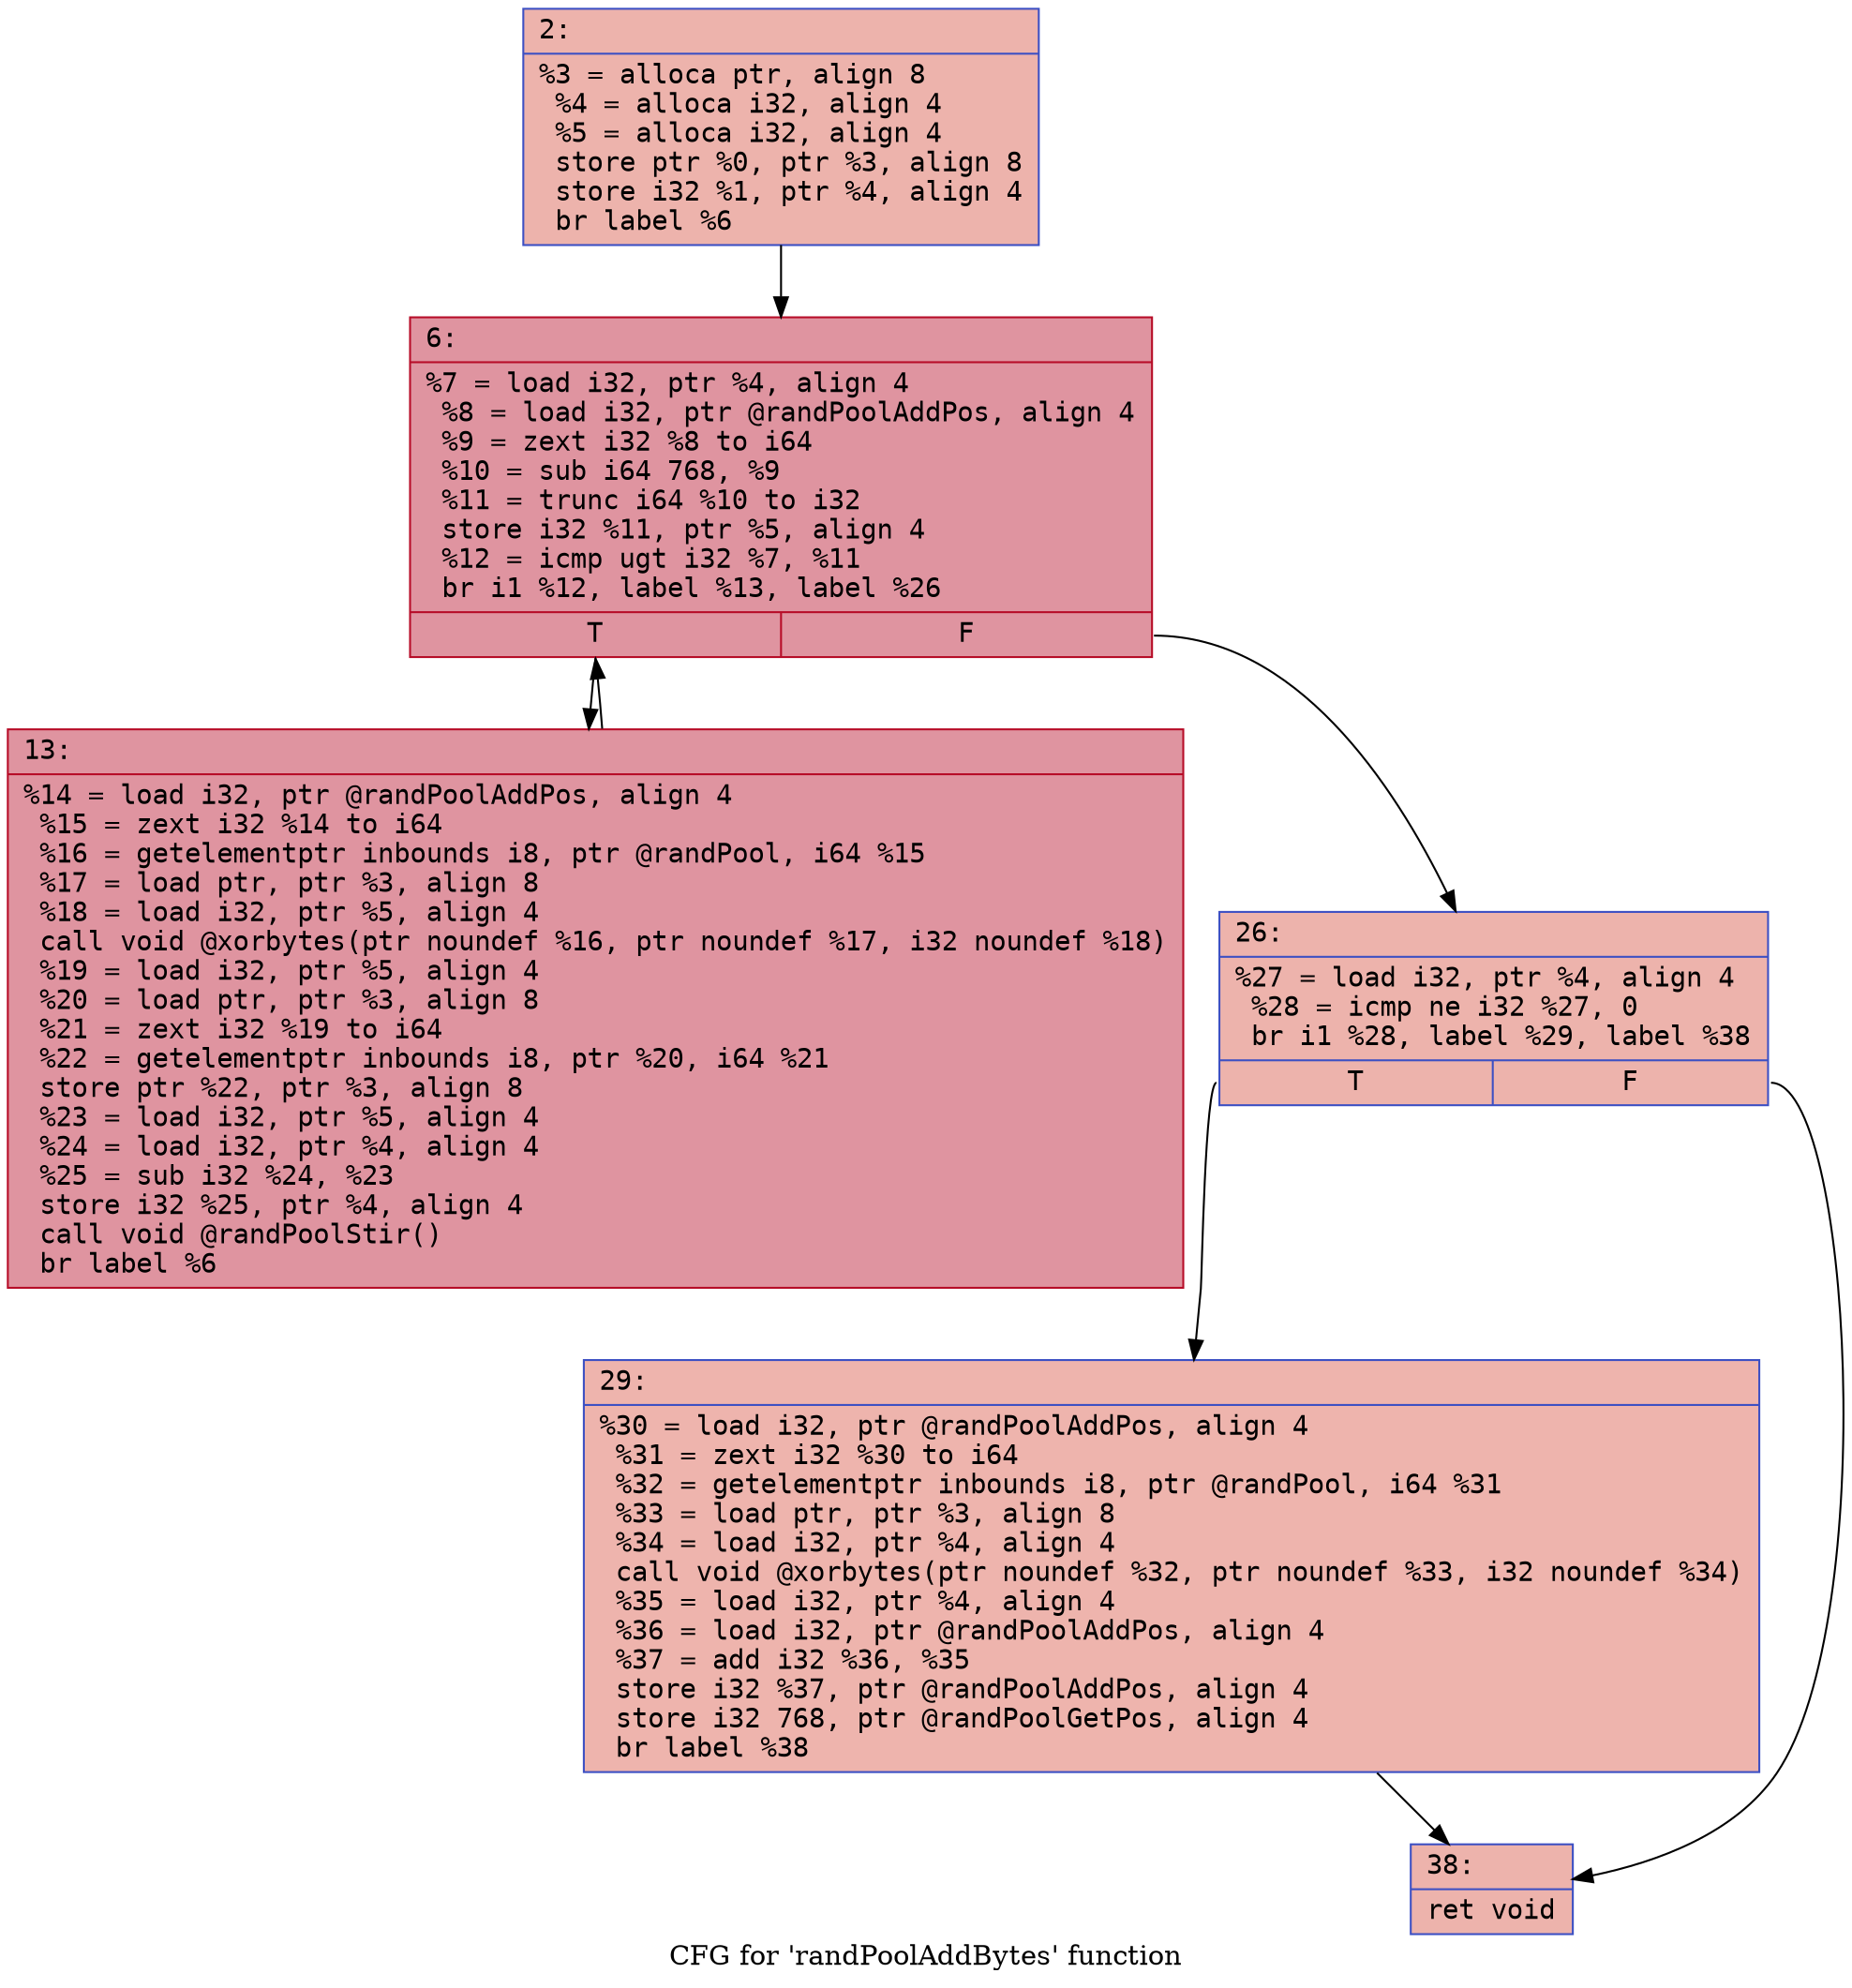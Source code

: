 digraph "CFG for 'randPoolAddBytes' function" {
	label="CFG for 'randPoolAddBytes' function";

	Node0x600001a9e5d0 [shape=record,color="#3d50c3ff", style=filled, fillcolor="#d6524470" fontname="Courier",label="{2:\l|  %3 = alloca ptr, align 8\l  %4 = alloca i32, align 4\l  %5 = alloca i32, align 4\l  store ptr %0, ptr %3, align 8\l  store i32 %1, ptr %4, align 4\l  br label %6\l}"];
	Node0x600001a9e5d0 -> Node0x600001a9e620[tooltip="2 -> 6\nProbability 100.00%" ];
	Node0x600001a9e620 [shape=record,color="#b70d28ff", style=filled, fillcolor="#b70d2870" fontname="Courier",label="{6:\l|  %7 = load i32, ptr %4, align 4\l  %8 = load i32, ptr @randPoolAddPos, align 4\l  %9 = zext i32 %8 to i64\l  %10 = sub i64 768, %9\l  %11 = trunc i64 %10 to i32\l  store i32 %11, ptr %5, align 4\l  %12 = icmp ugt i32 %7, %11\l  br i1 %12, label %13, label %26\l|{<s0>T|<s1>F}}"];
	Node0x600001a9e620:s0 -> Node0x600001a9e670[tooltip="6 -> 13\nProbability 96.88%" ];
	Node0x600001a9e620:s1 -> Node0x600001a9e6c0[tooltip="6 -> 26\nProbability 3.12%" ];
	Node0x600001a9e670 [shape=record,color="#b70d28ff", style=filled, fillcolor="#b70d2870" fontname="Courier",label="{13:\l|  %14 = load i32, ptr @randPoolAddPos, align 4\l  %15 = zext i32 %14 to i64\l  %16 = getelementptr inbounds i8, ptr @randPool, i64 %15\l  %17 = load ptr, ptr %3, align 8\l  %18 = load i32, ptr %5, align 4\l  call void @xorbytes(ptr noundef %16, ptr noundef %17, i32 noundef %18)\l  %19 = load i32, ptr %5, align 4\l  %20 = load ptr, ptr %3, align 8\l  %21 = zext i32 %19 to i64\l  %22 = getelementptr inbounds i8, ptr %20, i64 %21\l  store ptr %22, ptr %3, align 8\l  %23 = load i32, ptr %5, align 4\l  %24 = load i32, ptr %4, align 4\l  %25 = sub i32 %24, %23\l  store i32 %25, ptr %4, align 4\l  call void @randPoolStir()\l  br label %6\l}"];
	Node0x600001a9e670 -> Node0x600001a9e620[tooltip="13 -> 6\nProbability 100.00%" ];
	Node0x600001a9e6c0 [shape=record,color="#3d50c3ff", style=filled, fillcolor="#d6524470" fontname="Courier",label="{26:\l|  %27 = load i32, ptr %4, align 4\l  %28 = icmp ne i32 %27, 0\l  br i1 %28, label %29, label %38\l|{<s0>T|<s1>F}}"];
	Node0x600001a9e6c0:s0 -> Node0x600001a9e710[tooltip="26 -> 29\nProbability 62.50%" ];
	Node0x600001a9e6c0:s1 -> Node0x600001a9e760[tooltip="26 -> 38\nProbability 37.50%" ];
	Node0x600001a9e710 [shape=record,color="#3d50c3ff", style=filled, fillcolor="#d8564670" fontname="Courier",label="{29:\l|  %30 = load i32, ptr @randPoolAddPos, align 4\l  %31 = zext i32 %30 to i64\l  %32 = getelementptr inbounds i8, ptr @randPool, i64 %31\l  %33 = load ptr, ptr %3, align 8\l  %34 = load i32, ptr %4, align 4\l  call void @xorbytes(ptr noundef %32, ptr noundef %33, i32 noundef %34)\l  %35 = load i32, ptr %4, align 4\l  %36 = load i32, ptr @randPoolAddPos, align 4\l  %37 = add i32 %36, %35\l  store i32 %37, ptr @randPoolAddPos, align 4\l  store i32 768, ptr @randPoolGetPos, align 4\l  br label %38\l}"];
	Node0x600001a9e710 -> Node0x600001a9e760[tooltip="29 -> 38\nProbability 100.00%" ];
	Node0x600001a9e760 [shape=record,color="#3d50c3ff", style=filled, fillcolor="#d6524470" fontname="Courier",label="{38:\l|  ret void\l}"];
}
